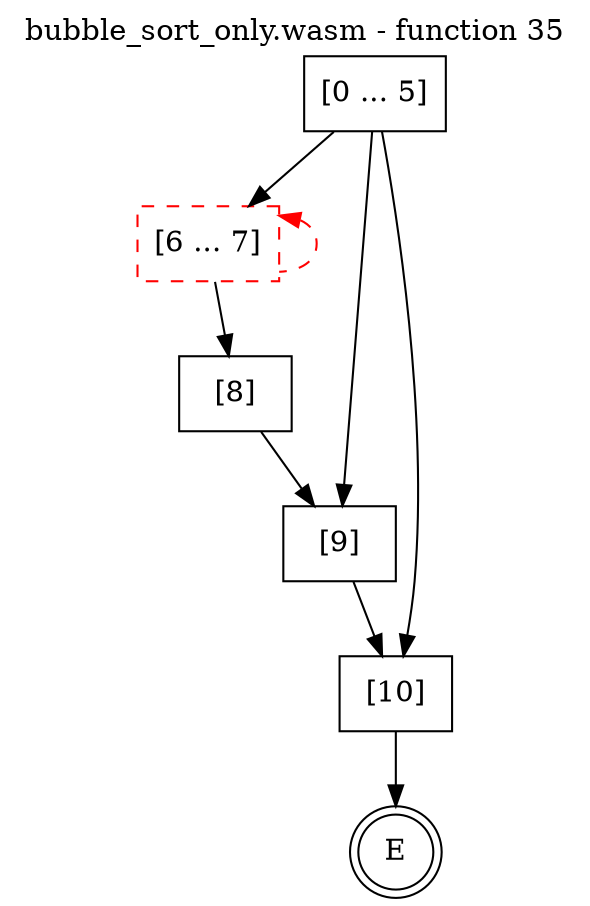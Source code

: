 digraph finite_state_machine {
    label = "bubble_sort_only.wasm - function 35"
    labelloc =  t
    labelfontsize = 16
    labelfontcolor = black
    labelfontname = "Helvetica"
    node [shape = doublecircle]; E ;
    node [shape = box];
    node [shape=box, color=black, style=solid] 0[label="[0 ... 5]"]
    node [shape=box, color=red, style=dashed] 6[label="[6 ... 7]"]
    node [shape=box, color=black, style=solid] 8[label="[8]"]
    node [shape=box, color=black, style=solid] 9[label="[9]"]
    node [shape=box, color=black, style=solid] 10[label="[10]"]
    0 -> 6;
    0 -> 9;
    0 -> 10;
    6 -> 8;
    6 -> 6[style="dashed" color="red" dir=back];
    8 -> 9;
    9 -> 10;
    10 -> E;
}

